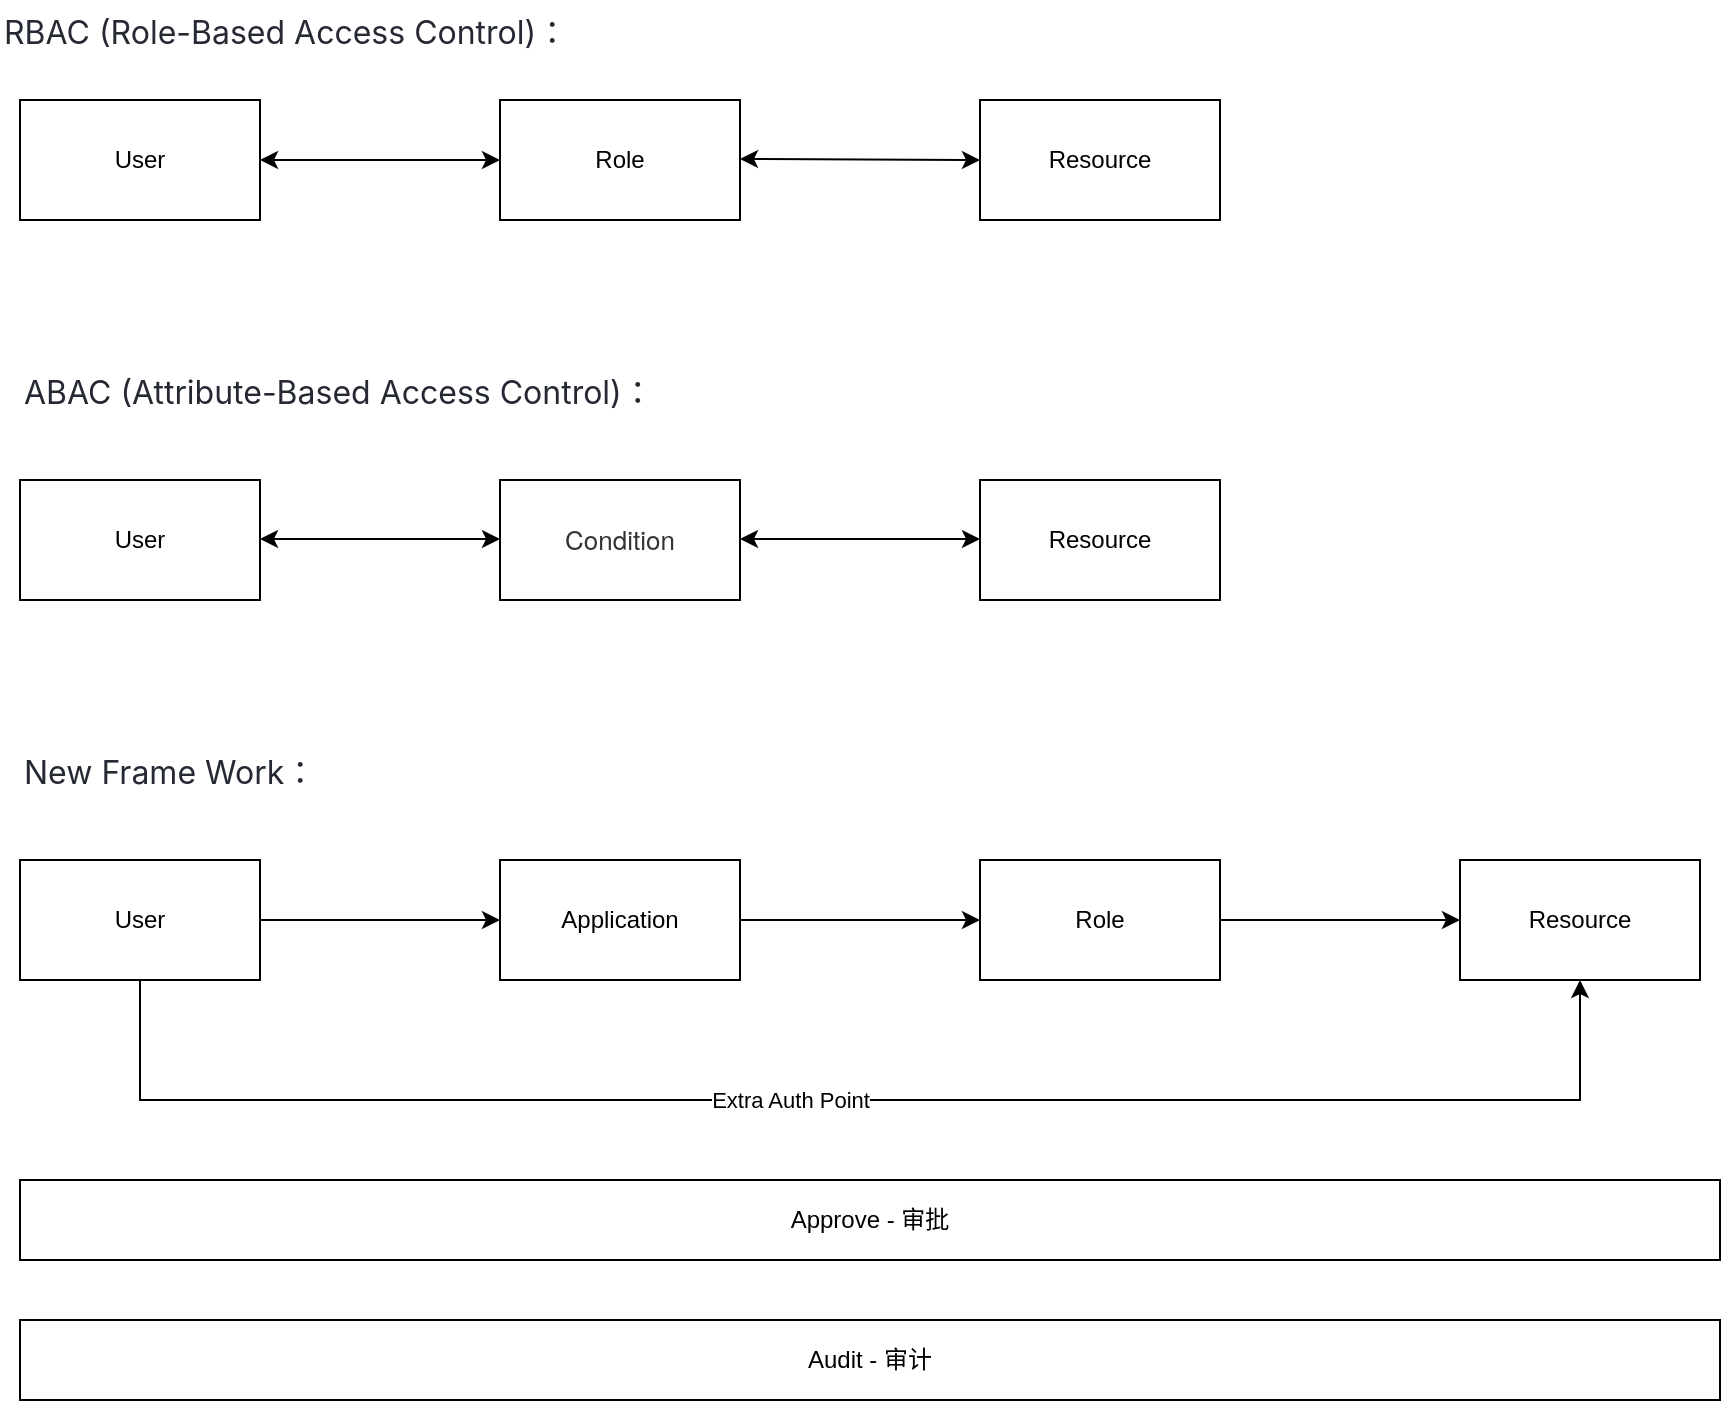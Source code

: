 <mxfile version="24.8.4">
  <diagram name="第 1 页" id="XNeCQhQdga1LnfHwo_mF">
    <mxGraphModel dx="1207" dy="711" grid="1" gridSize="10" guides="1" tooltips="1" connect="1" arrows="1" fold="1" page="1" pageScale="1" pageWidth="4681" pageHeight="3300" math="0" shadow="0">
      <root>
        <mxCell id="0" />
        <mxCell id="1" parent="0" />
        <mxCell id="JNERB92A1eh8DiP64ffN-19" style="edgeStyle=orthogonalEdgeStyle;rounded=0;orthogonalLoop=1;jettySize=auto;html=1;exitX=1;exitY=0.5;exitDx=0;exitDy=0;entryX=0;entryY=0.5;entryDx=0;entryDy=0;" edge="1" parent="1" source="JNERB92A1eh8DiP64ffN-1" target="JNERB92A1eh8DiP64ffN-16">
          <mxGeometry relative="1" as="geometry" />
        </mxCell>
        <mxCell id="JNERB92A1eh8DiP64ffN-1" value="Application" style="rounded=0;whiteSpace=wrap;html=1;" vertex="1" parent="1">
          <mxGeometry x="400" y="600" width="120" height="60" as="geometry" />
        </mxCell>
        <mxCell id="JNERB92A1eh8DiP64ffN-2" value="Role" style="rounded=0;whiteSpace=wrap;html=1;" vertex="1" parent="1">
          <mxGeometry x="400" y="220" width="120" height="60" as="geometry" />
        </mxCell>
        <mxCell id="JNERB92A1eh8DiP64ffN-3" value="Resource" style="rounded=0;whiteSpace=wrap;html=1;" vertex="1" parent="1">
          <mxGeometry x="640" y="220" width="120" height="60" as="geometry" />
        </mxCell>
        <mxCell id="JNERB92A1eh8DiP64ffN-4" value="User" style="rounded=0;whiteSpace=wrap;html=1;" vertex="1" parent="1">
          <mxGeometry x="160" y="220" width="120" height="60" as="geometry" />
        </mxCell>
        <mxCell id="JNERB92A1eh8DiP64ffN-5" value="&lt;span style=&quot;color: rgb(37, 41, 51); font-family: -apple-system, system-ui, &amp;quot;Segoe UI&amp;quot;, Roboto, Ubuntu, Cantarell, &amp;quot;Noto Sans&amp;quot;, sans-serif, BlinkMacSystemFont, &amp;quot;Helvetica Neue&amp;quot;, &amp;quot;PingFang SC&amp;quot;, &amp;quot;Hiragino Sans GB&amp;quot;, &amp;quot;Microsoft YaHei&amp;quot;, Arial; font-size: 16px; font-style: normal; font-variant-ligatures: normal; font-variant-caps: normal; font-weight: 400; letter-spacing: normal; orphans: 2; text-align: start; text-indent: 0px; text-transform: none; widows: 2; word-spacing: 0px; -webkit-text-stroke-width: 0px; white-space: normal; background-color: rgb(255, 255, 255); text-decoration-thickness: initial; text-decoration-style: initial; text-decoration-color: initial; display: inline !important; float: none;&quot;&gt;RBAC (Role-Based Access Control)：&lt;/span&gt;" style="text;whiteSpace=wrap;html=1;" vertex="1" parent="1">
          <mxGeometry x="150" y="170" width="330" height="40" as="geometry" />
        </mxCell>
        <mxCell id="JNERB92A1eh8DiP64ffN-6" value="" style="endArrow=classic;startArrow=classic;html=1;rounded=0;exitX=1;exitY=0.5;exitDx=0;exitDy=0;" edge="1" parent="1" source="JNERB92A1eh8DiP64ffN-4" target="JNERB92A1eh8DiP64ffN-2">
          <mxGeometry width="50" height="50" relative="1" as="geometry">
            <mxPoint x="300" y="249.5" as="sourcePoint" />
            <mxPoint x="370" y="249.5" as="targetPoint" />
          </mxGeometry>
        </mxCell>
        <mxCell id="JNERB92A1eh8DiP64ffN-7" value="" style="endArrow=classic;startArrow=classic;html=1;rounded=0;entryX=0;entryY=0.5;entryDx=0;entryDy=0;" edge="1" parent="1" target="JNERB92A1eh8DiP64ffN-3">
          <mxGeometry width="50" height="50" relative="1" as="geometry">
            <mxPoint x="520" y="249.5" as="sourcePoint" />
            <mxPoint x="590" y="250" as="targetPoint" />
          </mxGeometry>
        </mxCell>
        <mxCell id="JNERB92A1eh8DiP64ffN-8" value="&lt;span style=&quot;color: rgb(37, 41, 51); font-family: -apple-system, system-ui, &amp;quot;Segoe UI&amp;quot;, Roboto, Ubuntu, Cantarell, &amp;quot;Noto Sans&amp;quot;, sans-serif, BlinkMacSystemFont, &amp;quot;Helvetica Neue&amp;quot;, &amp;quot;PingFang SC&amp;quot;, &amp;quot;Hiragino Sans GB&amp;quot;, &amp;quot;Microsoft YaHei&amp;quot;, Arial; font-size: 16px; font-style: normal; font-variant-ligatures: normal; font-variant-caps: normal; font-weight: 400; letter-spacing: normal; orphans: 2; text-align: start; text-indent: 0px; text-transform: none; widows: 2; word-spacing: 0px; -webkit-text-stroke-width: 0px; white-space: normal; background-color: rgb(255, 255, 255); text-decoration-thickness: initial; text-decoration-style: initial; text-decoration-color: initial; display: inline !important; float: none;&quot;&gt;ABAC (Attribute-Based Access Control)：&lt;/span&gt;" style="text;whiteSpace=wrap;html=1;" vertex="1" parent="1">
          <mxGeometry x="160" y="350" width="350" height="40" as="geometry" />
        </mxCell>
        <mxCell id="JNERB92A1eh8DiP64ffN-9" value="User" style="rounded=0;whiteSpace=wrap;html=1;" vertex="1" parent="1">
          <mxGeometry x="160" y="410" width="120" height="60" as="geometry" />
        </mxCell>
        <mxCell id="JNERB92A1eh8DiP64ffN-10" value="&lt;span style=&quot;color: rgb(51, 51, 51); font-family: &amp;quot;Helvetica Neue&amp;quot;, Helvetica, Arial, &amp;quot;Hiragino Sans GB&amp;quot;, &amp;quot;Hiragino Sans GB W3&amp;quot;, &amp;quot;Microsoft YaHei UI&amp;quot;, &amp;quot;Microsoft YaHei&amp;quot;, sans-serif; font-size: 13px; text-align: left; background-color: rgb(255, 255, 255);&quot;&gt;Condition&lt;/span&gt;" style="rounded=0;whiteSpace=wrap;html=1;" vertex="1" parent="1">
          <mxGeometry x="400" y="410" width="120" height="60" as="geometry" />
        </mxCell>
        <mxCell id="JNERB92A1eh8DiP64ffN-11" value="Resource" style="rounded=0;whiteSpace=wrap;html=1;" vertex="1" parent="1">
          <mxGeometry x="640" y="410" width="120" height="60" as="geometry" />
        </mxCell>
        <mxCell id="JNERB92A1eh8DiP64ffN-12" value="" style="endArrow=classic;startArrow=classic;html=1;rounded=0;exitX=1;exitY=0.5;exitDx=0;exitDy=0;" edge="1" parent="1">
          <mxGeometry width="50" height="50" relative="1" as="geometry">
            <mxPoint x="280" y="439.5" as="sourcePoint" />
            <mxPoint x="400" y="439.5" as="targetPoint" />
          </mxGeometry>
        </mxCell>
        <mxCell id="JNERB92A1eh8DiP64ffN-13" value="" style="endArrow=classic;startArrow=classic;html=1;rounded=0;exitX=1;exitY=0.5;exitDx=0;exitDy=0;" edge="1" parent="1">
          <mxGeometry width="50" height="50" relative="1" as="geometry">
            <mxPoint x="520" y="439.5" as="sourcePoint" />
            <mxPoint x="640" y="439.5" as="targetPoint" />
          </mxGeometry>
        </mxCell>
        <mxCell id="JNERB92A1eh8DiP64ffN-14" value="&lt;span style=&quot;color: rgb(37, 41, 51); font-family: -apple-system, system-ui, &amp;quot;Segoe UI&amp;quot;, Roboto, Ubuntu, Cantarell, &amp;quot;Noto Sans&amp;quot;, sans-serif, BlinkMacSystemFont, &amp;quot;Helvetica Neue&amp;quot;, &amp;quot;PingFang SC&amp;quot;, &amp;quot;Hiragino Sans GB&amp;quot;, &amp;quot;Microsoft YaHei&amp;quot;, Arial; font-size: 16px; font-style: normal; font-variant-ligatures: normal; font-variant-caps: normal; font-weight: 400; letter-spacing: normal; orphans: 2; text-align: start; text-indent: 0px; text-transform: none; widows: 2; word-spacing: 0px; -webkit-text-stroke-width: 0px; white-space: normal; background-color: rgb(255, 255, 255); text-decoration-thickness: initial; text-decoration-style: initial; text-decoration-color: initial; display: inline !important; float: none;&quot;&gt;New Frame Work：&lt;/span&gt;" style="text;whiteSpace=wrap;html=1;" vertex="1" parent="1">
          <mxGeometry x="160" y="540" width="350" height="40" as="geometry" />
        </mxCell>
        <mxCell id="JNERB92A1eh8DiP64ffN-18" style="edgeStyle=orthogonalEdgeStyle;rounded=0;orthogonalLoop=1;jettySize=auto;html=1;exitX=1;exitY=0.5;exitDx=0;exitDy=0;entryX=0;entryY=0.5;entryDx=0;entryDy=0;" edge="1" parent="1" source="JNERB92A1eh8DiP64ffN-15" target="JNERB92A1eh8DiP64ffN-1">
          <mxGeometry relative="1" as="geometry" />
        </mxCell>
        <mxCell id="JNERB92A1eh8DiP64ffN-21" style="edgeStyle=orthogonalEdgeStyle;rounded=0;orthogonalLoop=1;jettySize=auto;html=1;exitX=0.5;exitY=1;exitDx=0;exitDy=0;entryX=0.5;entryY=1;entryDx=0;entryDy=0;" edge="1" parent="1" source="JNERB92A1eh8DiP64ffN-15" target="JNERB92A1eh8DiP64ffN-17">
          <mxGeometry relative="1" as="geometry">
            <Array as="points">
              <mxPoint x="220" y="720" />
              <mxPoint x="940" y="720" />
            </Array>
          </mxGeometry>
        </mxCell>
        <mxCell id="JNERB92A1eh8DiP64ffN-22" value="Extra Auth Point" style="edgeLabel;html=1;align=center;verticalAlign=middle;resizable=0;points=[];" vertex="1" connectable="0" parent="JNERB92A1eh8DiP64ffN-21">
          <mxGeometry x="-0.083" relative="1" as="geometry">
            <mxPoint as="offset" />
          </mxGeometry>
        </mxCell>
        <mxCell id="JNERB92A1eh8DiP64ffN-15" value="User" style="rounded=0;whiteSpace=wrap;html=1;" vertex="1" parent="1">
          <mxGeometry x="160" y="600" width="120" height="60" as="geometry" />
        </mxCell>
        <mxCell id="JNERB92A1eh8DiP64ffN-20" style="edgeStyle=orthogonalEdgeStyle;rounded=0;orthogonalLoop=1;jettySize=auto;html=1;exitX=1;exitY=0.5;exitDx=0;exitDy=0;entryX=0;entryY=0.5;entryDx=0;entryDy=0;" edge="1" parent="1" source="JNERB92A1eh8DiP64ffN-16" target="JNERB92A1eh8DiP64ffN-17">
          <mxGeometry relative="1" as="geometry" />
        </mxCell>
        <mxCell id="JNERB92A1eh8DiP64ffN-16" value="Role" style="rounded=0;whiteSpace=wrap;html=1;" vertex="1" parent="1">
          <mxGeometry x="640" y="600" width="120" height="60" as="geometry" />
        </mxCell>
        <mxCell id="JNERB92A1eh8DiP64ffN-17" value="Resource" style="rounded=0;whiteSpace=wrap;html=1;" vertex="1" parent="1">
          <mxGeometry x="880" y="600" width="120" height="60" as="geometry" />
        </mxCell>
        <mxCell id="JNERB92A1eh8DiP64ffN-23" value="Approve - 审批" style="rounded=0;whiteSpace=wrap;html=1;" vertex="1" parent="1">
          <mxGeometry x="160" y="760" width="850" height="40" as="geometry" />
        </mxCell>
        <mxCell id="JNERB92A1eh8DiP64ffN-24" value="Audit - 审计" style="rounded=0;whiteSpace=wrap;html=1;" vertex="1" parent="1">
          <mxGeometry x="160" y="830" width="850" height="40" as="geometry" />
        </mxCell>
      </root>
    </mxGraphModel>
  </diagram>
</mxfile>
